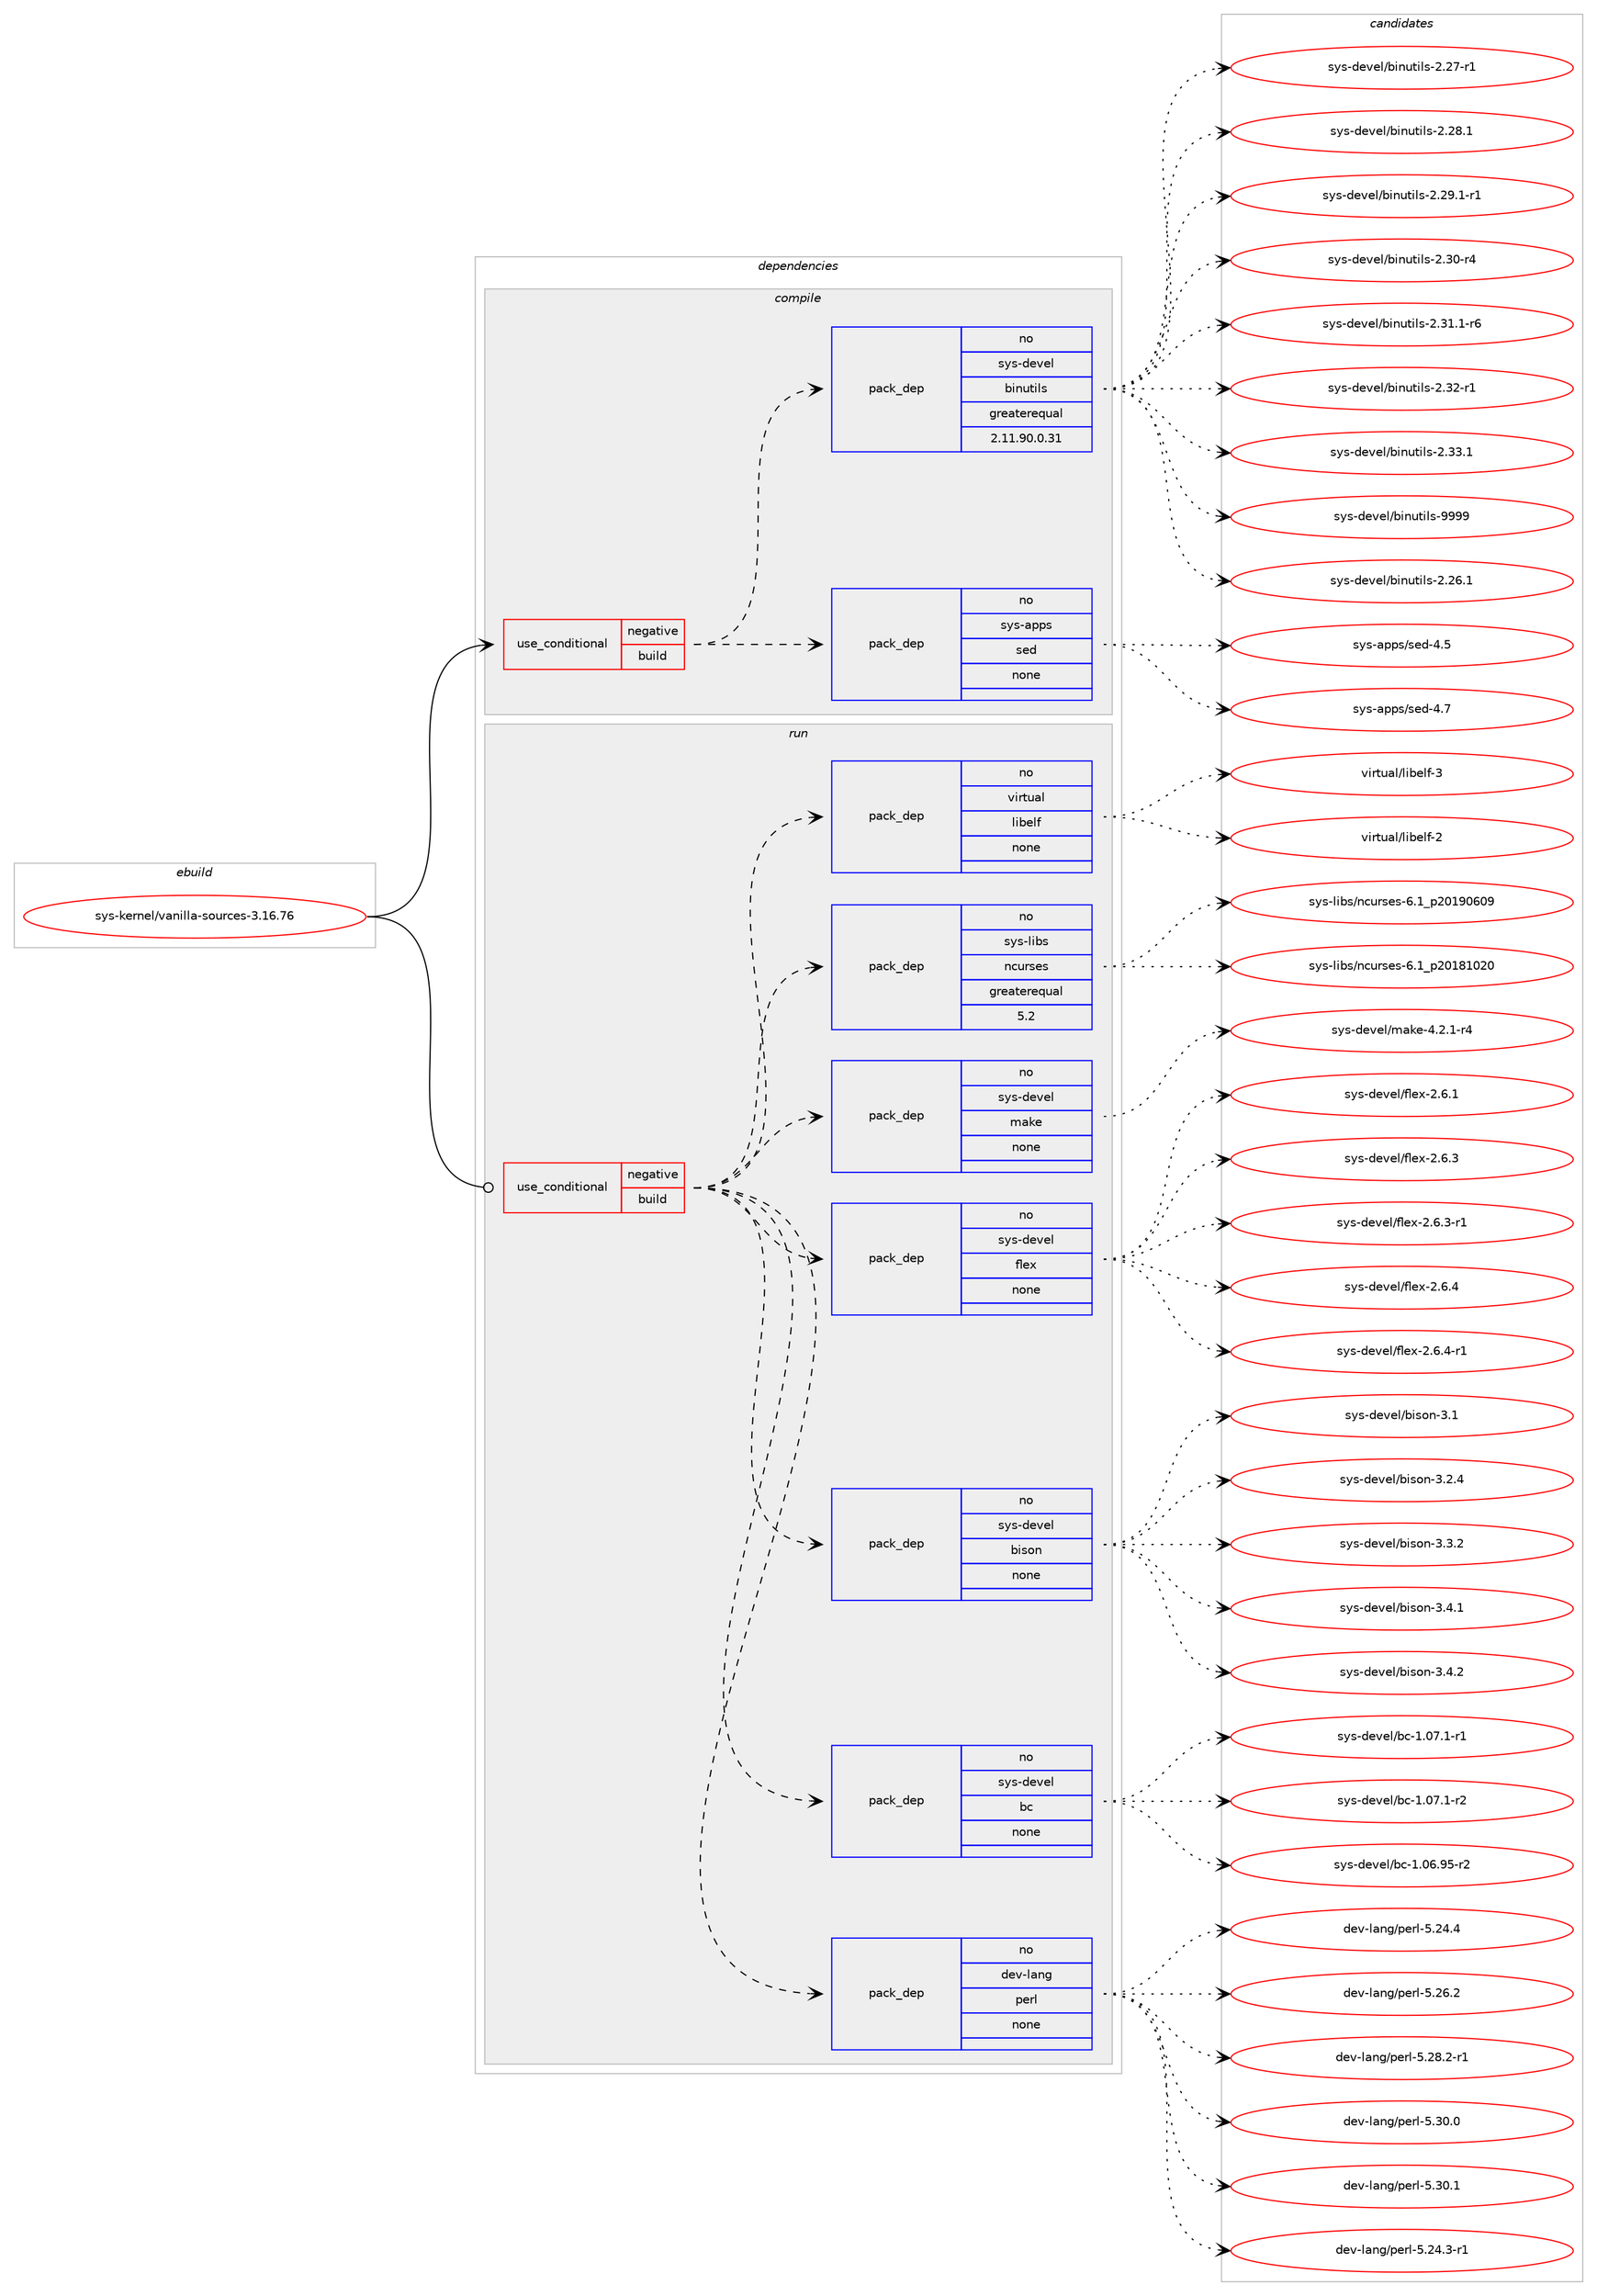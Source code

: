 digraph prolog {

# *************
# Graph options
# *************

newrank=true;
concentrate=true;
compound=true;
graph [rankdir=LR,fontname=Helvetica,fontsize=10,ranksep=1.5];#, ranksep=2.5, nodesep=0.2];
edge  [arrowhead=vee];
node  [fontname=Helvetica,fontsize=10];

# **********
# The ebuild
# **********

subgraph cluster_leftcol {
color=gray;
label=<<i>ebuild</i>>;
id [label="sys-kernel/vanilla-sources-3.16.76", color=red, width=4, href="../sys-kernel/vanilla-sources-3.16.76.svg"];
}

# ****************
# The dependencies
# ****************

subgraph cluster_midcol {
color=gray;
label=<<i>dependencies</i>>;
subgraph cluster_compile {
fillcolor="#eeeeee";
style=filled;
label=<<i>compile</i>>;
subgraph cond215202 {
dependency896071 [label=<<TABLE BORDER="0" CELLBORDER="1" CELLSPACING="0" CELLPADDING="4"><TR><TD ROWSPAN="3" CELLPADDING="10">use_conditional</TD></TR><TR><TD>negative</TD></TR><TR><TD>build</TD></TR></TABLE>>, shape=none, color=red];
subgraph pack665155 {
dependency896072 [label=<<TABLE BORDER="0" CELLBORDER="1" CELLSPACING="0" CELLPADDING="4" WIDTH="220"><TR><TD ROWSPAN="6" CELLPADDING="30">pack_dep</TD></TR><TR><TD WIDTH="110">no</TD></TR><TR><TD>sys-apps</TD></TR><TR><TD>sed</TD></TR><TR><TD>none</TD></TR><TR><TD></TD></TR></TABLE>>, shape=none, color=blue];
}
dependency896071:e -> dependency896072:w [weight=20,style="dashed",arrowhead="vee"];
subgraph pack665156 {
dependency896073 [label=<<TABLE BORDER="0" CELLBORDER="1" CELLSPACING="0" CELLPADDING="4" WIDTH="220"><TR><TD ROWSPAN="6" CELLPADDING="30">pack_dep</TD></TR><TR><TD WIDTH="110">no</TD></TR><TR><TD>sys-devel</TD></TR><TR><TD>binutils</TD></TR><TR><TD>greaterequal</TD></TR><TR><TD>2.11.90.0.31</TD></TR></TABLE>>, shape=none, color=blue];
}
dependency896071:e -> dependency896073:w [weight=20,style="dashed",arrowhead="vee"];
}
id:e -> dependency896071:w [weight=20,style="solid",arrowhead="vee"];
}
subgraph cluster_compileandrun {
fillcolor="#eeeeee";
style=filled;
label=<<i>compile and run</i>>;
}
subgraph cluster_run {
fillcolor="#eeeeee";
style=filled;
label=<<i>run</i>>;
subgraph cond215203 {
dependency896074 [label=<<TABLE BORDER="0" CELLBORDER="1" CELLSPACING="0" CELLPADDING="4"><TR><TD ROWSPAN="3" CELLPADDING="10">use_conditional</TD></TR><TR><TD>negative</TD></TR><TR><TD>build</TD></TR></TABLE>>, shape=none, color=red];
subgraph pack665157 {
dependency896075 [label=<<TABLE BORDER="0" CELLBORDER="1" CELLSPACING="0" CELLPADDING="4" WIDTH="220"><TR><TD ROWSPAN="6" CELLPADDING="30">pack_dep</TD></TR><TR><TD WIDTH="110">no</TD></TR><TR><TD>dev-lang</TD></TR><TR><TD>perl</TD></TR><TR><TD>none</TD></TR><TR><TD></TD></TR></TABLE>>, shape=none, color=blue];
}
dependency896074:e -> dependency896075:w [weight=20,style="dashed",arrowhead="vee"];
subgraph pack665158 {
dependency896076 [label=<<TABLE BORDER="0" CELLBORDER="1" CELLSPACING="0" CELLPADDING="4" WIDTH="220"><TR><TD ROWSPAN="6" CELLPADDING="30">pack_dep</TD></TR><TR><TD WIDTH="110">no</TD></TR><TR><TD>sys-devel</TD></TR><TR><TD>bc</TD></TR><TR><TD>none</TD></TR><TR><TD></TD></TR></TABLE>>, shape=none, color=blue];
}
dependency896074:e -> dependency896076:w [weight=20,style="dashed",arrowhead="vee"];
subgraph pack665159 {
dependency896077 [label=<<TABLE BORDER="0" CELLBORDER="1" CELLSPACING="0" CELLPADDING="4" WIDTH="220"><TR><TD ROWSPAN="6" CELLPADDING="30">pack_dep</TD></TR><TR><TD WIDTH="110">no</TD></TR><TR><TD>sys-devel</TD></TR><TR><TD>bison</TD></TR><TR><TD>none</TD></TR><TR><TD></TD></TR></TABLE>>, shape=none, color=blue];
}
dependency896074:e -> dependency896077:w [weight=20,style="dashed",arrowhead="vee"];
subgraph pack665160 {
dependency896078 [label=<<TABLE BORDER="0" CELLBORDER="1" CELLSPACING="0" CELLPADDING="4" WIDTH="220"><TR><TD ROWSPAN="6" CELLPADDING="30">pack_dep</TD></TR><TR><TD WIDTH="110">no</TD></TR><TR><TD>sys-devel</TD></TR><TR><TD>flex</TD></TR><TR><TD>none</TD></TR><TR><TD></TD></TR></TABLE>>, shape=none, color=blue];
}
dependency896074:e -> dependency896078:w [weight=20,style="dashed",arrowhead="vee"];
subgraph pack665161 {
dependency896079 [label=<<TABLE BORDER="0" CELLBORDER="1" CELLSPACING="0" CELLPADDING="4" WIDTH="220"><TR><TD ROWSPAN="6" CELLPADDING="30">pack_dep</TD></TR><TR><TD WIDTH="110">no</TD></TR><TR><TD>sys-devel</TD></TR><TR><TD>make</TD></TR><TR><TD>none</TD></TR><TR><TD></TD></TR></TABLE>>, shape=none, color=blue];
}
dependency896074:e -> dependency896079:w [weight=20,style="dashed",arrowhead="vee"];
subgraph pack665162 {
dependency896080 [label=<<TABLE BORDER="0" CELLBORDER="1" CELLSPACING="0" CELLPADDING="4" WIDTH="220"><TR><TD ROWSPAN="6" CELLPADDING="30">pack_dep</TD></TR><TR><TD WIDTH="110">no</TD></TR><TR><TD>sys-libs</TD></TR><TR><TD>ncurses</TD></TR><TR><TD>greaterequal</TD></TR><TR><TD>5.2</TD></TR></TABLE>>, shape=none, color=blue];
}
dependency896074:e -> dependency896080:w [weight=20,style="dashed",arrowhead="vee"];
subgraph pack665163 {
dependency896081 [label=<<TABLE BORDER="0" CELLBORDER="1" CELLSPACING="0" CELLPADDING="4" WIDTH="220"><TR><TD ROWSPAN="6" CELLPADDING="30">pack_dep</TD></TR><TR><TD WIDTH="110">no</TD></TR><TR><TD>virtual</TD></TR><TR><TD>libelf</TD></TR><TR><TD>none</TD></TR><TR><TD></TD></TR></TABLE>>, shape=none, color=blue];
}
dependency896074:e -> dependency896081:w [weight=20,style="dashed",arrowhead="vee"];
}
id:e -> dependency896074:w [weight=20,style="solid",arrowhead="odot"];
}
}

# **************
# The candidates
# **************

subgraph cluster_choices {
rank=same;
color=gray;
label=<<i>candidates</i>>;

subgraph choice665155 {
color=black;
nodesep=1;
choice11512111545971121121154711510110045524653 [label="sys-apps/sed-4.5", color=red, width=4,href="../sys-apps/sed-4.5.svg"];
choice11512111545971121121154711510110045524655 [label="sys-apps/sed-4.7", color=red, width=4,href="../sys-apps/sed-4.7.svg"];
dependency896072:e -> choice11512111545971121121154711510110045524653:w [style=dotted,weight="100"];
dependency896072:e -> choice11512111545971121121154711510110045524655:w [style=dotted,weight="100"];
}
subgraph choice665156 {
color=black;
nodesep=1;
choice11512111545100101118101108479810511011711610510811545504650544649 [label="sys-devel/binutils-2.26.1", color=red, width=4,href="../sys-devel/binutils-2.26.1.svg"];
choice11512111545100101118101108479810511011711610510811545504650554511449 [label="sys-devel/binutils-2.27-r1", color=red, width=4,href="../sys-devel/binutils-2.27-r1.svg"];
choice11512111545100101118101108479810511011711610510811545504650564649 [label="sys-devel/binutils-2.28.1", color=red, width=4,href="../sys-devel/binutils-2.28.1.svg"];
choice115121115451001011181011084798105110117116105108115455046505746494511449 [label="sys-devel/binutils-2.29.1-r1", color=red, width=4,href="../sys-devel/binutils-2.29.1-r1.svg"];
choice11512111545100101118101108479810511011711610510811545504651484511452 [label="sys-devel/binutils-2.30-r4", color=red, width=4,href="../sys-devel/binutils-2.30-r4.svg"];
choice115121115451001011181011084798105110117116105108115455046514946494511454 [label="sys-devel/binutils-2.31.1-r6", color=red, width=4,href="../sys-devel/binutils-2.31.1-r6.svg"];
choice11512111545100101118101108479810511011711610510811545504651504511449 [label="sys-devel/binutils-2.32-r1", color=red, width=4,href="../sys-devel/binutils-2.32-r1.svg"];
choice11512111545100101118101108479810511011711610510811545504651514649 [label="sys-devel/binutils-2.33.1", color=red, width=4,href="../sys-devel/binutils-2.33.1.svg"];
choice1151211154510010111810110847981051101171161051081154557575757 [label="sys-devel/binutils-9999", color=red, width=4,href="../sys-devel/binutils-9999.svg"];
dependency896073:e -> choice11512111545100101118101108479810511011711610510811545504650544649:w [style=dotted,weight="100"];
dependency896073:e -> choice11512111545100101118101108479810511011711610510811545504650554511449:w [style=dotted,weight="100"];
dependency896073:e -> choice11512111545100101118101108479810511011711610510811545504650564649:w [style=dotted,weight="100"];
dependency896073:e -> choice115121115451001011181011084798105110117116105108115455046505746494511449:w [style=dotted,weight="100"];
dependency896073:e -> choice11512111545100101118101108479810511011711610510811545504651484511452:w [style=dotted,weight="100"];
dependency896073:e -> choice115121115451001011181011084798105110117116105108115455046514946494511454:w [style=dotted,weight="100"];
dependency896073:e -> choice11512111545100101118101108479810511011711610510811545504651504511449:w [style=dotted,weight="100"];
dependency896073:e -> choice11512111545100101118101108479810511011711610510811545504651514649:w [style=dotted,weight="100"];
dependency896073:e -> choice1151211154510010111810110847981051101171161051081154557575757:w [style=dotted,weight="100"];
}
subgraph choice665157 {
color=black;
nodesep=1;
choice100101118451089711010347112101114108455346505246514511449 [label="dev-lang/perl-5.24.3-r1", color=red, width=4,href="../dev-lang/perl-5.24.3-r1.svg"];
choice10010111845108971101034711210111410845534650524652 [label="dev-lang/perl-5.24.4", color=red, width=4,href="../dev-lang/perl-5.24.4.svg"];
choice10010111845108971101034711210111410845534650544650 [label="dev-lang/perl-5.26.2", color=red, width=4,href="../dev-lang/perl-5.26.2.svg"];
choice100101118451089711010347112101114108455346505646504511449 [label="dev-lang/perl-5.28.2-r1", color=red, width=4,href="../dev-lang/perl-5.28.2-r1.svg"];
choice10010111845108971101034711210111410845534651484648 [label="dev-lang/perl-5.30.0", color=red, width=4,href="../dev-lang/perl-5.30.0.svg"];
choice10010111845108971101034711210111410845534651484649 [label="dev-lang/perl-5.30.1", color=red, width=4,href="../dev-lang/perl-5.30.1.svg"];
dependency896075:e -> choice100101118451089711010347112101114108455346505246514511449:w [style=dotted,weight="100"];
dependency896075:e -> choice10010111845108971101034711210111410845534650524652:w [style=dotted,weight="100"];
dependency896075:e -> choice10010111845108971101034711210111410845534650544650:w [style=dotted,weight="100"];
dependency896075:e -> choice100101118451089711010347112101114108455346505646504511449:w [style=dotted,weight="100"];
dependency896075:e -> choice10010111845108971101034711210111410845534651484648:w [style=dotted,weight="100"];
dependency896075:e -> choice10010111845108971101034711210111410845534651484649:w [style=dotted,weight="100"];
}
subgraph choice665158 {
color=black;
nodesep=1;
choice1151211154510010111810110847989945494648544657534511450 [label="sys-devel/bc-1.06.95-r2", color=red, width=4,href="../sys-devel/bc-1.06.95-r2.svg"];
choice11512111545100101118101108479899454946485546494511449 [label="sys-devel/bc-1.07.1-r1", color=red, width=4,href="../sys-devel/bc-1.07.1-r1.svg"];
choice11512111545100101118101108479899454946485546494511450 [label="sys-devel/bc-1.07.1-r2", color=red, width=4,href="../sys-devel/bc-1.07.1-r2.svg"];
dependency896076:e -> choice1151211154510010111810110847989945494648544657534511450:w [style=dotted,weight="100"];
dependency896076:e -> choice11512111545100101118101108479899454946485546494511449:w [style=dotted,weight="100"];
dependency896076:e -> choice11512111545100101118101108479899454946485546494511450:w [style=dotted,weight="100"];
}
subgraph choice665159 {
color=black;
nodesep=1;
choice11512111545100101118101108479810511511111045514649 [label="sys-devel/bison-3.1", color=red, width=4,href="../sys-devel/bison-3.1.svg"];
choice115121115451001011181011084798105115111110455146504652 [label="sys-devel/bison-3.2.4", color=red, width=4,href="../sys-devel/bison-3.2.4.svg"];
choice115121115451001011181011084798105115111110455146514650 [label="sys-devel/bison-3.3.2", color=red, width=4,href="../sys-devel/bison-3.3.2.svg"];
choice115121115451001011181011084798105115111110455146524649 [label="sys-devel/bison-3.4.1", color=red, width=4,href="../sys-devel/bison-3.4.1.svg"];
choice115121115451001011181011084798105115111110455146524650 [label="sys-devel/bison-3.4.2", color=red, width=4,href="../sys-devel/bison-3.4.2.svg"];
dependency896077:e -> choice11512111545100101118101108479810511511111045514649:w [style=dotted,weight="100"];
dependency896077:e -> choice115121115451001011181011084798105115111110455146504652:w [style=dotted,weight="100"];
dependency896077:e -> choice115121115451001011181011084798105115111110455146514650:w [style=dotted,weight="100"];
dependency896077:e -> choice115121115451001011181011084798105115111110455146524649:w [style=dotted,weight="100"];
dependency896077:e -> choice115121115451001011181011084798105115111110455146524650:w [style=dotted,weight="100"];
}
subgraph choice665160 {
color=black;
nodesep=1;
choice1151211154510010111810110847102108101120455046544649 [label="sys-devel/flex-2.6.1", color=red, width=4,href="../sys-devel/flex-2.6.1.svg"];
choice1151211154510010111810110847102108101120455046544651 [label="sys-devel/flex-2.6.3", color=red, width=4,href="../sys-devel/flex-2.6.3.svg"];
choice11512111545100101118101108471021081011204550465446514511449 [label="sys-devel/flex-2.6.3-r1", color=red, width=4,href="../sys-devel/flex-2.6.3-r1.svg"];
choice1151211154510010111810110847102108101120455046544652 [label="sys-devel/flex-2.6.4", color=red, width=4,href="../sys-devel/flex-2.6.4.svg"];
choice11512111545100101118101108471021081011204550465446524511449 [label="sys-devel/flex-2.6.4-r1", color=red, width=4,href="../sys-devel/flex-2.6.4-r1.svg"];
dependency896078:e -> choice1151211154510010111810110847102108101120455046544649:w [style=dotted,weight="100"];
dependency896078:e -> choice1151211154510010111810110847102108101120455046544651:w [style=dotted,weight="100"];
dependency896078:e -> choice11512111545100101118101108471021081011204550465446514511449:w [style=dotted,weight="100"];
dependency896078:e -> choice1151211154510010111810110847102108101120455046544652:w [style=dotted,weight="100"];
dependency896078:e -> choice11512111545100101118101108471021081011204550465446524511449:w [style=dotted,weight="100"];
}
subgraph choice665161 {
color=black;
nodesep=1;
choice1151211154510010111810110847109971071014552465046494511452 [label="sys-devel/make-4.2.1-r4", color=red, width=4,href="../sys-devel/make-4.2.1-r4.svg"];
dependency896079:e -> choice1151211154510010111810110847109971071014552465046494511452:w [style=dotted,weight="100"];
}
subgraph choice665162 {
color=black;
nodesep=1;
choice1151211154510810598115471109911711411510111545544649951125048495649485048 [label="sys-libs/ncurses-6.1_p20181020", color=red, width=4,href="../sys-libs/ncurses-6.1_p20181020.svg"];
choice1151211154510810598115471109911711411510111545544649951125048495748544857 [label="sys-libs/ncurses-6.1_p20190609", color=red, width=4,href="../sys-libs/ncurses-6.1_p20190609.svg"];
dependency896080:e -> choice1151211154510810598115471109911711411510111545544649951125048495649485048:w [style=dotted,weight="100"];
dependency896080:e -> choice1151211154510810598115471109911711411510111545544649951125048495748544857:w [style=dotted,weight="100"];
}
subgraph choice665163 {
color=black;
nodesep=1;
choice1181051141161179710847108105981011081024550 [label="virtual/libelf-2", color=red, width=4,href="../virtual/libelf-2.svg"];
choice1181051141161179710847108105981011081024551 [label="virtual/libelf-3", color=red, width=4,href="../virtual/libelf-3.svg"];
dependency896081:e -> choice1181051141161179710847108105981011081024550:w [style=dotted,weight="100"];
dependency896081:e -> choice1181051141161179710847108105981011081024551:w [style=dotted,weight="100"];
}
}

}
